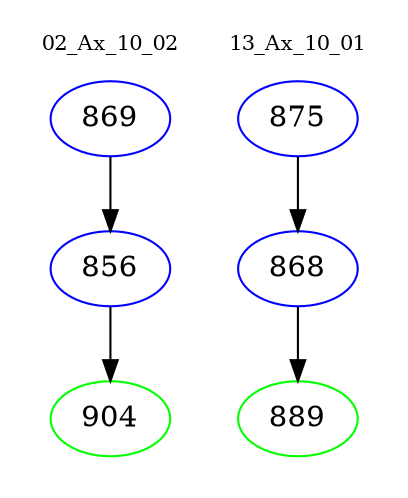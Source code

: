 digraph{
subgraph cluster_0 {
color = white
label = "02_Ax_10_02";
fontsize=10;
T0_869 [label="869", color="blue"]
T0_869 -> T0_856 [color="black"]
T0_856 [label="856", color="blue"]
T0_856 -> T0_904 [color="black"]
T0_904 [label="904", color="green"]
}
subgraph cluster_1 {
color = white
label = "13_Ax_10_01";
fontsize=10;
T1_875 [label="875", color="blue"]
T1_875 -> T1_868 [color="black"]
T1_868 [label="868", color="blue"]
T1_868 -> T1_889 [color="black"]
T1_889 [label="889", color="green"]
}
}
